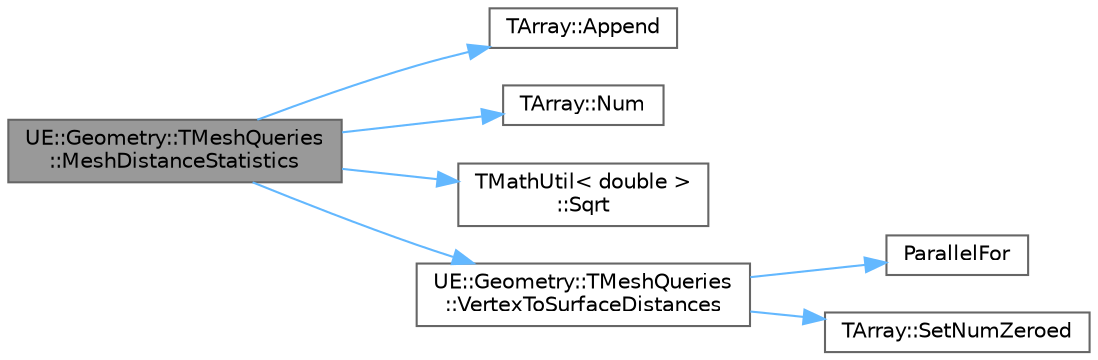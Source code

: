 digraph "UE::Geometry::TMeshQueries::MeshDistanceStatistics"
{
 // INTERACTIVE_SVG=YES
 // LATEX_PDF_SIZE
  bgcolor="transparent";
  edge [fontname=Helvetica,fontsize=10,labelfontname=Helvetica,labelfontsize=10];
  node [fontname=Helvetica,fontsize=10,shape=box,height=0.2,width=0.4];
  rankdir="LR";
  Node1 [id="Node000001",label="UE::Geometry::TMeshQueries\l::MeshDistanceStatistics",height=0.2,width=0.4,color="gray40", fillcolor="grey60", style="filled", fontcolor="black",tooltip="Compute various statistics on distances between two meshes."];
  Node1 -> Node2 [id="edge1_Node000001_Node000002",color="steelblue1",style="solid",tooltip=" "];
  Node2 [id="Node000002",label="TArray::Append",height=0.2,width=0.4,color="grey40", fillcolor="white", style="filled",URL="$d4/d52/classTArray.html#a74ede47cac56b1d41830719f29a4882d",tooltip="Appends the specified array to this array."];
  Node1 -> Node3 [id="edge2_Node000001_Node000003",color="steelblue1",style="solid",tooltip=" "];
  Node3 [id="Node000003",label="TArray::Num",height=0.2,width=0.4,color="grey40", fillcolor="white", style="filled",URL="$d4/d52/classTArray.html#adcbf9ca48677a9c0c3830cd862dd40d8",tooltip="Returns number of elements in array."];
  Node1 -> Node4 [id="edge3_Node000001_Node000004",color="steelblue1",style="solid",tooltip=" "];
  Node4 [id="Node000004",label="TMathUtil\< double \>\l::Sqrt",height=0.2,width=0.4,color="grey40", fillcolor="white", style="filled",URL="$df/d8b/classTMathUtil.html#aa419d3fd90395acb9cd24c63a729cca7",tooltip=" "];
  Node1 -> Node5 [id="edge4_Node000001_Node000005",color="steelblue1",style="solid",tooltip=" "];
  Node5 [id="Node000005",label="UE::Geometry::TMeshQueries\l::VertexToSurfaceDistances",height=0.2,width=0.4,color="grey40", fillcolor="white", style="filled",URL="$dd/d39/classUE_1_1Geometry_1_1TMeshQueries.html#a270389c3c4eb4af9996ac351099412d7",tooltip="For each vertex on MeshA, compute the distance to the nearest point on the surface contained in Spati..."];
  Node5 -> Node6 [id="edge5_Node000005_Node000006",color="steelblue1",style="solid",tooltip=" "];
  Node6 [id="Node000006",label="ParallelFor",height=0.2,width=0.4,color="grey40", fillcolor="white", style="filled",URL="$d2/da1/ParallelFor_8h.html#a68b625089b9c041b662a1605dbef98f0",tooltip="General purpose parallel for that uses the taskgraph."];
  Node5 -> Node7 [id="edge6_Node000005_Node000007",color="steelblue1",style="solid",tooltip=" "];
  Node7 [id="Node000007",label="TArray::SetNumZeroed",height=0.2,width=0.4,color="grey40", fillcolor="white", style="filled",URL="$d4/d52/classTArray.html#aa8b0ab747139cf02306b55e5f64caf47",tooltip="Resizes array to given number of elements, optionally shrinking it."];
}
